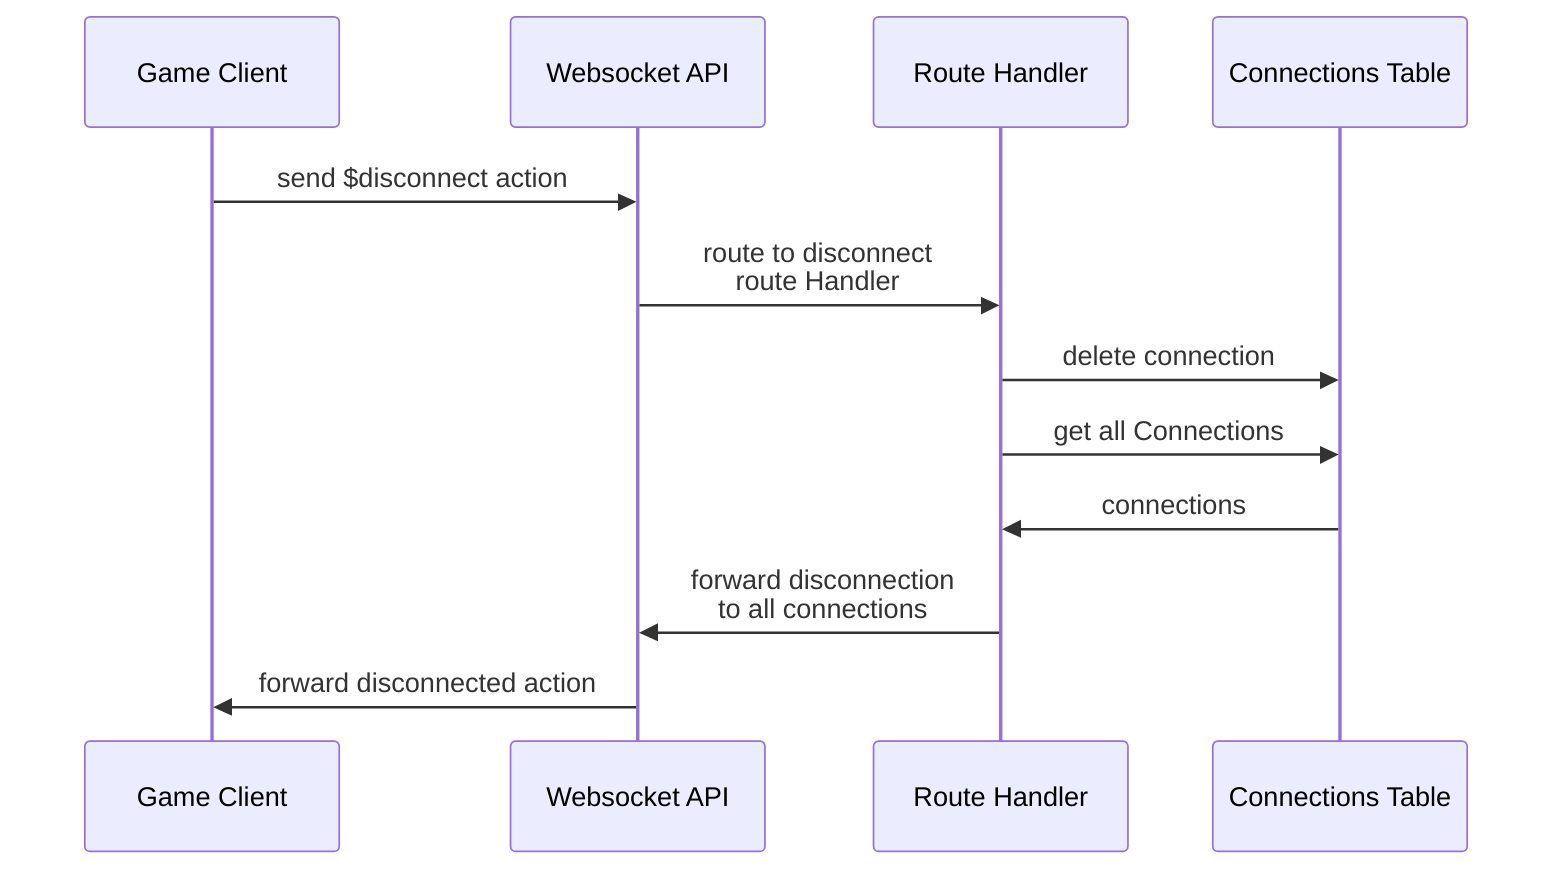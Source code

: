 sequenceDiagram
  participant GC as Game Client
  participant WA as Websocket API
  participant RH as Route Handler
  participant CT as Connections Table

  GC->>WA: send $disconnect action
  WA->>RH: route to disconnect<br />route Handler
  RH->>CT: delete connection
  RH->>CT: get all Connections
  CT->>RH: connections
  RH->>WA: forward disconnection<br />to all connections
  WA->>GC: forward disconnected action